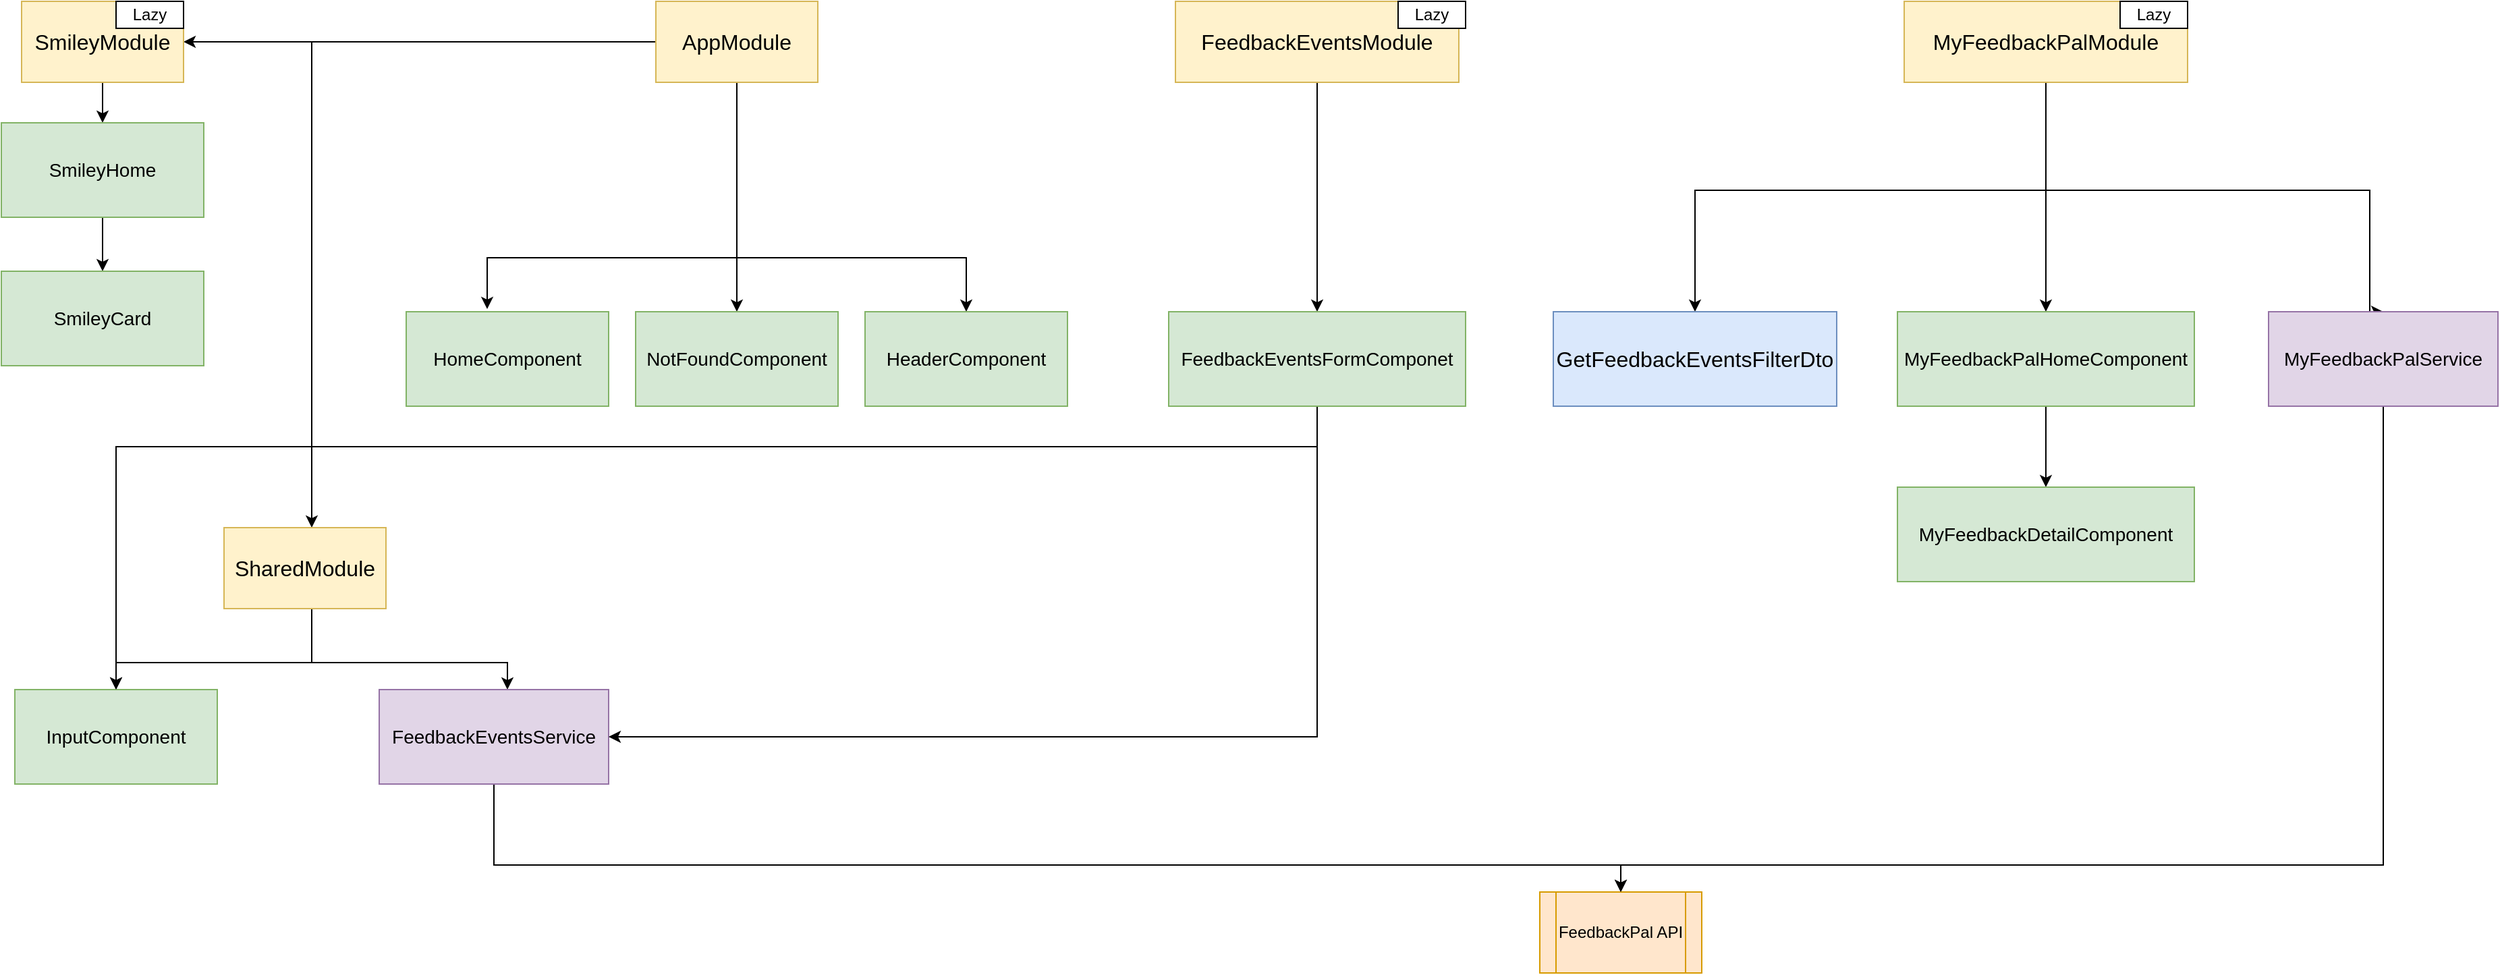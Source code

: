 <mxfile version="13.9.9" type="device"><diagram id="4cibEsHJwe-Q4KIHj_9W" name="Architecture"><mxGraphModel dx="2037" dy="1154" grid="1" gridSize="10" guides="1" tooltips="1" connect="1" arrows="1" fold="1" page="1" pageScale="1" pageWidth="1169" pageHeight="827" math="0" shadow="0"><root><mxCell id="0"/><mxCell id="1" parent="0"/><mxCell id="KpDpegVO5LAojc_yjBKw-3" style="edgeStyle=orthogonalEdgeStyle;rounded=0;orthogonalLoop=1;jettySize=auto;html=1;entryX=1;entryY=0.5;entryDx=0;entryDy=0;" parent="1" source="KpDpegVO5LAojc_yjBKw-1" target="KpDpegVO5LAojc_yjBKw-2" edge="1"><mxGeometry relative="1" as="geometry"/></mxCell><mxCell id="_32498x53cUA1kekvgx1-1" style="edgeStyle=orthogonalEdgeStyle;rounded=0;orthogonalLoop=1;jettySize=auto;html=1;" parent="1" source="KpDpegVO5LAojc_yjBKw-1" target="J6VCGjc00qpH_HhZ8754-5" edge="1"><mxGeometry relative="1" as="geometry"><mxPoint x="290" y="470" as="targetPoint"/><Array as="points"><mxPoint x="280" y="120"/></Array></mxGeometry></mxCell><mxCell id="_32498x53cUA1kekvgx1-4" style="edgeStyle=orthogonalEdgeStyle;rounded=0;orthogonalLoop=1;jettySize=auto;html=1;entryX=0.4;entryY=-0.029;entryDx=0;entryDy=0;entryPerimeter=0;" parent="1" source="KpDpegVO5LAojc_yjBKw-1" target="KpDpegVO5LAojc_yjBKw-6" edge="1"><mxGeometry relative="1" as="geometry"><Array as="points"><mxPoint x="595" y="280"/><mxPoint x="410" y="280"/></Array></mxGeometry></mxCell><mxCell id="_32498x53cUA1kekvgx1-5" style="edgeStyle=orthogonalEdgeStyle;rounded=0;orthogonalLoop=1;jettySize=auto;html=1;" parent="1" source="KpDpegVO5LAojc_yjBKw-1" target="KpDpegVO5LAojc_yjBKw-4" edge="1"><mxGeometry relative="1" as="geometry"><Array as="points"><mxPoint x="595" y="280"/><mxPoint x="765" y="280"/></Array></mxGeometry></mxCell><mxCell id="uyfIyFzUGpUa7B_xWWci-1" style="edgeStyle=orthogonalEdgeStyle;rounded=0;orthogonalLoop=1;jettySize=auto;html=1;entryX=0.5;entryY=0;entryDx=0;entryDy=0;" parent="1" source="KpDpegVO5LAojc_yjBKw-1" target="KpDpegVO5LAojc_yjBKw-8" edge="1"><mxGeometry relative="1" as="geometry"/></mxCell><mxCell id="KpDpegVO5LAojc_yjBKw-1" value="&lt;font size=&quot;3&quot;&gt;AppModule&lt;/font&gt;" style="rounded=0;whiteSpace=wrap;html=1;fillColor=#fff2cc;strokeColor=#d6b656;" parent="1" vertex="1"><mxGeometry x="535" y="90" width="120" height="60" as="geometry"/></mxCell><mxCell id="KpDpegVO5LAojc_yjBKw-13" style="edgeStyle=orthogonalEdgeStyle;rounded=0;orthogonalLoop=1;jettySize=auto;html=1;entryX=0.5;entryY=0;entryDx=0;entryDy=0;" parent="1" source="KpDpegVO5LAojc_yjBKw-2" target="KpDpegVO5LAojc_yjBKw-12" edge="1"><mxGeometry relative="1" as="geometry"/></mxCell><mxCell id="KpDpegVO5LAojc_yjBKw-4" value="&lt;font style=&quot;font-size: 14px&quot;&gt;HeaderComponent&lt;/font&gt;" style="rounded=0;whiteSpace=wrap;html=1;fillColor=#d5e8d4;strokeColor=#82b366;" parent="1" vertex="1"><mxGeometry x="690" y="320" width="150" height="70" as="geometry"/></mxCell><mxCell id="KpDpegVO5LAojc_yjBKw-6" value="&lt;font style=&quot;font-size: 14px&quot;&gt;HomeComponent&lt;br&gt;&lt;/font&gt;" style="rounded=0;whiteSpace=wrap;html=1;fillColor=#d5e8d4;strokeColor=#82b366;" parent="1" vertex="1"><mxGeometry x="350" y="320" width="150" height="70" as="geometry"/></mxCell><mxCell id="KpDpegVO5LAojc_yjBKw-8" value="&lt;font style=&quot;font-size: 14px&quot;&gt;NotFoundComponent&lt;br&gt;&lt;/font&gt;" style="rounded=0;whiteSpace=wrap;html=1;fillColor=#d5e8d4;strokeColor=#82b366;" parent="1" vertex="1"><mxGeometry x="520" y="320" width="150" height="70" as="geometry"/></mxCell><mxCell id="KpDpegVO5LAojc_yjBKw-15" style="edgeStyle=orthogonalEdgeStyle;rounded=0;orthogonalLoop=1;jettySize=auto;html=1;entryX=0.5;entryY=0;entryDx=0;entryDy=0;" parent="1" source="KpDpegVO5LAojc_yjBKw-12" target="KpDpegVO5LAojc_yjBKw-14" edge="1"><mxGeometry relative="1" as="geometry"/></mxCell><mxCell id="KpDpegVO5LAojc_yjBKw-12" value="&lt;font style=&quot;font-size: 14px&quot;&gt;SmileyHome&lt;br&gt;&lt;/font&gt;" style="rounded=0;whiteSpace=wrap;html=1;fillColor=#d5e8d4;strokeColor=#82b366;" parent="1" vertex="1"><mxGeometry x="50" y="180" width="150" height="70" as="geometry"/></mxCell><mxCell id="KpDpegVO5LAojc_yjBKw-14" value="&lt;font style=&quot;font-size: 14px&quot;&gt;SmileyCard&lt;br&gt;&lt;/font&gt;" style="rounded=0;whiteSpace=wrap;html=1;fillColor=#d5e8d4;strokeColor=#82b366;" parent="1" vertex="1"><mxGeometry x="50" y="290" width="150" height="70" as="geometry"/></mxCell><mxCell id="C5t61CkM_Jixj0Ru232W-1" value="" style="group" parent="1" vertex="1" connectable="0"><mxGeometry x="65" y="90" width="120" height="60" as="geometry"/></mxCell><mxCell id="KpDpegVO5LAojc_yjBKw-2" value="&lt;font size=&quot;3&quot;&gt;SmileyModule&lt;br&gt;&lt;/font&gt;" style="rounded=0;whiteSpace=wrap;html=1;fillColor=#fff2cc;strokeColor=#d6b656;" parent="C5t61CkM_Jixj0Ru232W-1" vertex="1"><mxGeometry width="120" height="60" as="geometry"/></mxCell><mxCell id="KpDpegVO5LAojc_yjBKw-11" value="Lazy" style="rounded=0;whiteSpace=wrap;html=1;" parent="C5t61CkM_Jixj0Ru232W-1" vertex="1"><mxGeometry x="70" width="50" height="20" as="geometry"/></mxCell><mxCell id="J6VCGjc00qpH_HhZ8754-2" style="edgeStyle=orthogonalEdgeStyle;rounded=0;orthogonalLoop=1;jettySize=auto;html=1;" parent="1" edge="1"><mxGeometry relative="1" as="geometry"><Array as="points"><mxPoint x="700" y="160"/><mxPoint x="575" y="160"/></Array><mxPoint x="700" y="150" as="sourcePoint"/></mxGeometry></mxCell><mxCell id="J6VCGjc00qpH_HhZ8754-4" style="edgeStyle=orthogonalEdgeStyle;rounded=0;orthogonalLoop=1;jettySize=auto;html=1;entryX=0.5;entryY=0;entryDx=0;entryDy=0;" parent="1" edge="1"><mxGeometry relative="1" as="geometry"><Array as="points"><mxPoint x="700" y="160"/><mxPoint x="805" y="160"/></Array><mxPoint x="700" y="150" as="sourcePoint"/></mxGeometry></mxCell><mxCell id="J6VCGjc00qpH_HhZ8754-7" style="edgeStyle=orthogonalEdgeStyle;rounded=0;orthogonalLoop=1;jettySize=auto;html=1;entryX=0.5;entryY=0;entryDx=0;entryDy=0;" parent="1" source="J6VCGjc00qpH_HhZ8754-5" target="J6VCGjc00qpH_HhZ8754-6" edge="1"><mxGeometry relative="1" as="geometry"><Array as="points"><mxPoint x="280" y="580"/></Array></mxGeometry></mxCell><mxCell id="uyfIyFzUGpUa7B_xWWci-3" style="edgeStyle=orthogonalEdgeStyle;rounded=0;orthogonalLoop=1;jettySize=auto;html=1;" parent="1" source="J6VCGjc00qpH_HhZ8754-5" target="uyfIyFzUGpUa7B_xWWci-2" edge="1"><mxGeometry relative="1" as="geometry"><Array as="points"><mxPoint x="280" y="580"/><mxPoint x="425" y="580"/></Array></mxGeometry></mxCell><mxCell id="J6VCGjc00qpH_HhZ8754-5" value="&lt;font size=&quot;3&quot;&gt;SharedModule&lt;/font&gt;" style="rounded=0;whiteSpace=wrap;html=1;fillColor=#fff2cc;strokeColor=#d6b656;" parent="1" vertex="1"><mxGeometry x="215" y="480" width="120" height="60" as="geometry"/></mxCell><mxCell id="J6VCGjc00qpH_HhZ8754-6" value="&lt;font style=&quot;font-size: 14px&quot;&gt;InputComponent&lt;br&gt;&lt;/font&gt;" style="rounded=0;whiteSpace=wrap;html=1;fillColor=#d5e8d4;strokeColor=#82b366;" parent="1" vertex="1"><mxGeometry x="60" y="600" width="150" height="70" as="geometry"/></mxCell><mxCell id="uyfIyFzUGpUa7B_xWWci-5" style="edgeStyle=orthogonalEdgeStyle;rounded=0;orthogonalLoop=1;jettySize=auto;html=1;" parent="1" source="uyfIyFzUGpUa7B_xWWci-2" target="uyfIyFzUGpUa7B_xWWci-4" edge="1"><mxGeometry relative="1" as="geometry"><Array as="points"><mxPoint x="415" y="730"/><mxPoint x="1250" y="730"/></Array></mxGeometry></mxCell><mxCell id="uyfIyFzUGpUa7B_xWWci-2" value="&lt;font style=&quot;font-size: 14px&quot;&gt;FeedbackEventsService&lt;/font&gt;" style="rounded=0;whiteSpace=wrap;html=1;fillColor=#e1d5e7;strokeColor=#9673a6;" parent="1" vertex="1"><mxGeometry x="330" y="600" width="170" height="70" as="geometry"/></mxCell><mxCell id="uyfIyFzUGpUa7B_xWWci-4" value="FeedbackPal API" style="shape=process;whiteSpace=wrap;html=1;backgroundOutline=1;fillColor=#ffe6cc;strokeColor=#d79b00;" parent="1" vertex="1"><mxGeometry x="1190" y="750" width="120" height="60" as="geometry"/></mxCell><mxCell id="uyfIyFzUGpUa7B_xWWci-8" style="edgeStyle=orthogonalEdgeStyle;rounded=0;orthogonalLoop=1;jettySize=auto;html=1;entryX=0.5;entryY=0;entryDx=0;entryDy=0;" parent="1" source="uyfIyFzUGpUa7B_xWWci-6" target="uyfIyFzUGpUa7B_xWWci-7" edge="1"><mxGeometry relative="1" as="geometry"/></mxCell><mxCell id="uyfIyFzUGpUa7B_xWWci-6" value="&lt;font size=&quot;3&quot;&gt;FeedbackEventsModule&lt;br&gt;&lt;/font&gt;" style="rounded=0;whiteSpace=wrap;html=1;fillColor=#fff2cc;strokeColor=#d6b656;" parent="1" vertex="1"><mxGeometry x="920" y="90" width="210" height="60" as="geometry"/></mxCell><mxCell id="uyfIyFzUGpUa7B_xWWci-9" style="edgeStyle=orthogonalEdgeStyle;rounded=0;orthogonalLoop=1;jettySize=auto;html=1;entryX=1;entryY=0.5;entryDx=0;entryDy=0;" parent="1" source="uyfIyFzUGpUa7B_xWWci-7" target="uyfIyFzUGpUa7B_xWWci-2" edge="1"><mxGeometry relative="1" as="geometry"><Array as="points"><mxPoint x="1025" y="635"/></Array></mxGeometry></mxCell><mxCell id="uyfIyFzUGpUa7B_xWWci-10" style="edgeStyle=orthogonalEdgeStyle;rounded=0;orthogonalLoop=1;jettySize=auto;html=1;" parent="1" source="uyfIyFzUGpUa7B_xWWci-7" target="J6VCGjc00qpH_HhZ8754-6" edge="1"><mxGeometry relative="1" as="geometry"><Array as="points"><mxPoint x="1025" y="420"/><mxPoint x="135" y="420"/></Array></mxGeometry></mxCell><mxCell id="uyfIyFzUGpUa7B_xWWci-7" value="&lt;font style=&quot;font-size: 14px&quot;&gt;FeedbackEventsFormComponet&lt;/font&gt;" style="rounded=0;whiteSpace=wrap;html=1;fillColor=#d5e8d4;strokeColor=#82b366;" parent="1" vertex="1"><mxGeometry x="915" y="320" width="220" height="70" as="geometry"/></mxCell><mxCell id="CxcTM7j05M7b4_MqNkrH-12" style="edgeStyle=orthogonalEdgeStyle;rounded=0;orthogonalLoop=1;jettySize=auto;html=1;" edge="1" parent="1" source="CxcTM7j05M7b4_MqNkrH-1" target="CxcTM7j05M7b4_MqNkrH-2"><mxGeometry relative="1" as="geometry"><Array as="points"><mxPoint x="1565" y="230"/><mxPoint x="1305" y="230"/></Array></mxGeometry></mxCell><mxCell id="CxcTM7j05M7b4_MqNkrH-15" style="edgeStyle=orthogonalEdgeStyle;rounded=0;orthogonalLoop=1;jettySize=auto;html=1;" edge="1" parent="1" source="CxcTM7j05M7b4_MqNkrH-1" target="CxcTM7j05M7b4_MqNkrH-3"><mxGeometry relative="1" as="geometry"><Array as="points"><mxPoint x="1565" y="280"/><mxPoint x="1565" y="280"/></Array></mxGeometry></mxCell><mxCell id="CxcTM7j05M7b4_MqNkrH-16" style="edgeStyle=orthogonalEdgeStyle;rounded=0;orthogonalLoop=1;jettySize=auto;html=1;entryX=0.5;entryY=0;entryDx=0;entryDy=0;" edge="1" parent="1" source="CxcTM7j05M7b4_MqNkrH-1" target="CxcTM7j05M7b4_MqNkrH-8"><mxGeometry relative="1" as="geometry"><Array as="points"><mxPoint x="1565" y="230"/><mxPoint x="1805" y="230"/></Array></mxGeometry></mxCell><mxCell id="CxcTM7j05M7b4_MqNkrH-1" value="&lt;font size=&quot;3&quot;&gt;MyFeedbackPalModule&lt;br&gt;&lt;/font&gt;" style="rounded=0;whiteSpace=wrap;html=1;fillColor=#fff2cc;strokeColor=#d6b656;" vertex="1" parent="1"><mxGeometry x="1460" y="90" width="210" height="60" as="geometry"/></mxCell><mxCell id="CxcTM7j05M7b4_MqNkrH-2" value="&lt;font size=&quot;3&quot;&gt;GetFeedbackEventsFilterDto&lt;br&gt;&lt;/font&gt;" style="rounded=0;whiteSpace=wrap;html=1;fillColor=#dae8fc;strokeColor=#6c8ebf;" vertex="1" parent="1"><mxGeometry x="1200" y="320" width="210" height="70" as="geometry"/></mxCell><mxCell id="CxcTM7j05M7b4_MqNkrH-17" style="edgeStyle=orthogonalEdgeStyle;rounded=0;orthogonalLoop=1;jettySize=auto;html=1;entryX=0.5;entryY=0;entryDx=0;entryDy=0;" edge="1" parent="1" source="CxcTM7j05M7b4_MqNkrH-3" target="CxcTM7j05M7b4_MqNkrH-4"><mxGeometry relative="1" as="geometry"/></mxCell><mxCell id="CxcTM7j05M7b4_MqNkrH-3" value="&lt;font style=&quot;font-size: 14px&quot;&gt;MyFeedbackPalHomeComponent&lt;/font&gt;" style="rounded=0;whiteSpace=wrap;html=1;fillColor=#d5e8d4;strokeColor=#82b366;" vertex="1" parent="1"><mxGeometry x="1455" y="320" width="220" height="70" as="geometry"/></mxCell><mxCell id="CxcTM7j05M7b4_MqNkrH-4" value="&lt;font style=&quot;font-size: 14px&quot;&gt;MyFeedbackDetailComponent&lt;/font&gt;" style="rounded=0;whiteSpace=wrap;html=1;fillColor=#d5e8d4;strokeColor=#82b366;" vertex="1" parent="1"><mxGeometry x="1455" y="450" width="220" height="70" as="geometry"/></mxCell><mxCell id="CxcTM7j05M7b4_MqNkrH-20" style="edgeStyle=orthogonalEdgeStyle;rounded=0;orthogonalLoop=1;jettySize=auto;html=1;entryX=0.5;entryY=0;entryDx=0;entryDy=0;" edge="1" parent="1" source="CxcTM7j05M7b4_MqNkrH-8" target="uyfIyFzUGpUa7B_xWWci-4"><mxGeometry relative="1" as="geometry"><Array as="points"><mxPoint x="1815" y="730"/><mxPoint x="1250" y="730"/></Array></mxGeometry></mxCell><mxCell id="CxcTM7j05M7b4_MqNkrH-8" value="&lt;font style=&quot;font-size: 14px&quot;&gt;MyFeedbackPalService&lt;/font&gt;" style="rounded=0;whiteSpace=wrap;html=1;fillColor=#e1d5e7;strokeColor=#9673a6;" vertex="1" parent="1"><mxGeometry x="1730" y="320" width="170" height="70" as="geometry"/></mxCell><mxCell id="CxcTM7j05M7b4_MqNkrH-18" value="Lazy" style="rounded=0;whiteSpace=wrap;html=1;" vertex="1" parent="1"><mxGeometry x="1620" y="90" width="50" height="20" as="geometry"/></mxCell><mxCell id="CxcTM7j05M7b4_MqNkrH-19" value="Lazy" style="rounded=0;whiteSpace=wrap;html=1;" vertex="1" parent="1"><mxGeometry x="1085" y="90" width="50" height="20" as="geometry"/></mxCell></root></mxGraphModel></diagram></mxfile>